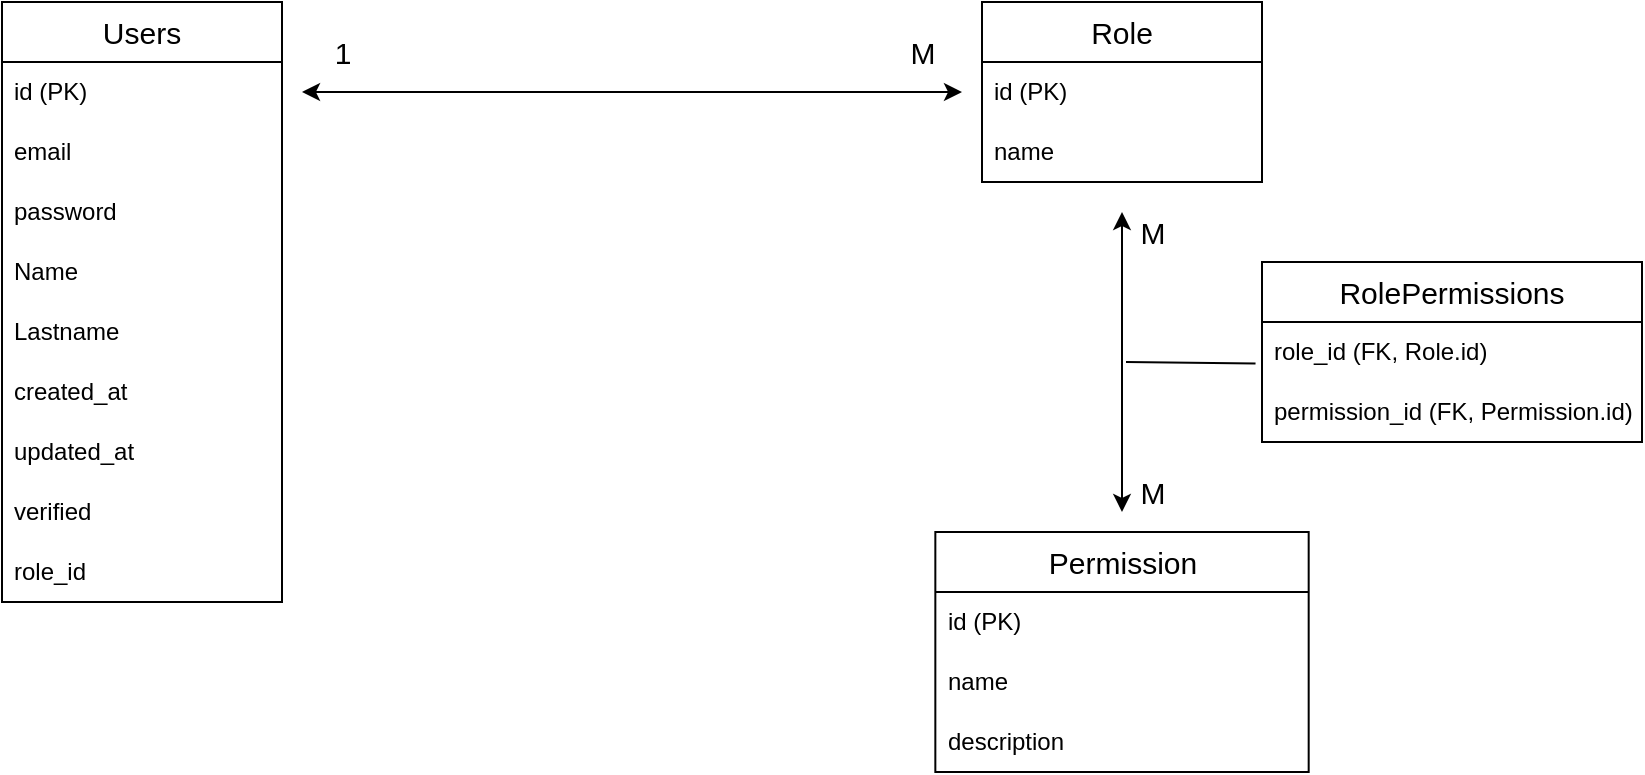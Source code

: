 <mxfile version="20.8.10" type="device"><diagram name="Página-1" id="5JbE0YPwjtw_ZdSgKkAG"><mxGraphModel dx="989" dy="-1044" grid="1" gridSize="10" guides="1" tooltips="1" connect="1" arrows="1" fold="1" page="1" pageScale="1" pageWidth="1169" pageHeight="827" math="0" shadow="0"><root><mxCell id="0"/><mxCell id="1" parent="0"/><mxCell id="_2K2jgz-c4vT5hZxuE_W-1" value="Users" style="swimlane;fontStyle=0;childLayout=stackLayout;horizontal=1;startSize=30;horizontalStack=0;resizeParent=1;resizeParentMax=0;resizeLast=0;collapsible=1;marginBottom=0;whiteSpace=wrap;html=1;fontSize=15;" parent="1" vertex="1"><mxGeometry x="250" y="1860" width="140" height="300" as="geometry"/></mxCell><mxCell id="_2K2jgz-c4vT5hZxuE_W-2" value="id (PK)" style="text;strokeColor=none;fillColor=none;align=left;verticalAlign=middle;spacingLeft=4;spacingRight=4;overflow=hidden;points=[[0,0.5],[1,0.5]];portConstraint=eastwest;rotatable=0;whiteSpace=wrap;html=1;" parent="_2K2jgz-c4vT5hZxuE_W-1" vertex="1"><mxGeometry y="30" width="140" height="30" as="geometry"/></mxCell><mxCell id="_2K2jgz-c4vT5hZxuE_W-3" value="email" style="text;strokeColor=none;fillColor=none;align=left;verticalAlign=middle;spacingLeft=4;spacingRight=4;overflow=hidden;points=[[0,0.5],[1,0.5]];portConstraint=eastwest;rotatable=0;whiteSpace=wrap;html=1;" parent="_2K2jgz-c4vT5hZxuE_W-1" vertex="1"><mxGeometry y="60" width="140" height="30" as="geometry"/></mxCell><mxCell id="_2K2jgz-c4vT5hZxuE_W-4" value="password" style="text;strokeColor=none;fillColor=none;align=left;verticalAlign=middle;spacingLeft=4;spacingRight=4;overflow=hidden;points=[[0,0.5],[1,0.5]];portConstraint=eastwest;rotatable=0;whiteSpace=wrap;html=1;" parent="_2K2jgz-c4vT5hZxuE_W-1" vertex="1"><mxGeometry y="90" width="140" height="30" as="geometry"/></mxCell><mxCell id="_2K2jgz-c4vT5hZxuE_W-6" value="Name" style="text;strokeColor=none;fillColor=none;align=left;verticalAlign=middle;spacingLeft=4;spacingRight=4;overflow=hidden;points=[[0,0.5],[1,0.5]];portConstraint=eastwest;rotatable=0;whiteSpace=wrap;html=1;" parent="_2K2jgz-c4vT5hZxuE_W-1" vertex="1"><mxGeometry y="120" width="140" height="30" as="geometry"/></mxCell><mxCell id="_2K2jgz-c4vT5hZxuE_W-7" value="Lastname" style="text;strokeColor=none;fillColor=none;align=left;verticalAlign=middle;spacingLeft=4;spacingRight=4;overflow=hidden;points=[[0,0.5],[1,0.5]];portConstraint=eastwest;rotatable=0;whiteSpace=wrap;html=1;" parent="_2K2jgz-c4vT5hZxuE_W-1" vertex="1"><mxGeometry y="150" width="140" height="30" as="geometry"/></mxCell><mxCell id="_2K2jgz-c4vT5hZxuE_W-8" value="created_at" style="text;strokeColor=none;fillColor=none;align=left;verticalAlign=middle;spacingLeft=4;spacingRight=4;overflow=hidden;points=[[0,0.5],[1,0.5]];portConstraint=eastwest;rotatable=0;whiteSpace=wrap;html=1;" parent="_2K2jgz-c4vT5hZxuE_W-1" vertex="1"><mxGeometry y="180" width="140" height="30" as="geometry"/></mxCell><mxCell id="_2K2jgz-c4vT5hZxuE_W-9" value="updated_at" style="text;strokeColor=none;fillColor=none;align=left;verticalAlign=middle;spacingLeft=4;spacingRight=4;overflow=hidden;points=[[0,0.5],[1,0.5]];portConstraint=eastwest;rotatable=0;whiteSpace=wrap;html=1;" parent="_2K2jgz-c4vT5hZxuE_W-1" vertex="1"><mxGeometry y="210" width="140" height="30" as="geometry"/></mxCell><mxCell id="_2K2jgz-c4vT5hZxuE_W-37" value="verified" style="text;strokeColor=none;fillColor=none;align=left;verticalAlign=middle;spacingLeft=4;spacingRight=4;overflow=hidden;points=[[0,0.5],[1,0.5]];portConstraint=eastwest;rotatable=0;whiteSpace=wrap;html=1;" parent="_2K2jgz-c4vT5hZxuE_W-1" vertex="1"><mxGeometry y="240" width="140" height="30" as="geometry"/></mxCell><mxCell id="gDhZrjcvBihLGy1lq-t_-1" value="role_id" style="text;strokeColor=none;fillColor=none;align=left;verticalAlign=middle;spacingLeft=4;spacingRight=4;overflow=hidden;points=[[0,0.5],[1,0.5]];portConstraint=eastwest;rotatable=0;whiteSpace=wrap;html=1;" vertex="1" parent="_2K2jgz-c4vT5hZxuE_W-1"><mxGeometry y="270" width="140" height="30" as="geometry"/></mxCell><mxCell id="_2K2jgz-c4vT5hZxuE_W-10" value="Role" style="swimlane;fontStyle=0;childLayout=stackLayout;horizontal=1;startSize=30;horizontalStack=0;resizeParent=1;resizeParentMax=0;resizeLast=0;collapsible=1;marginBottom=0;whiteSpace=wrap;html=1;fontSize=15;" parent="1" vertex="1"><mxGeometry x="740" y="1860" width="140" height="90" as="geometry"/></mxCell><mxCell id="_2K2jgz-c4vT5hZxuE_W-11" value="id (PK)" style="text;strokeColor=none;fillColor=none;align=left;verticalAlign=middle;spacingLeft=4;spacingRight=4;overflow=hidden;points=[[0,0.5],[1,0.5]];portConstraint=eastwest;rotatable=0;whiteSpace=wrap;html=1;" parent="_2K2jgz-c4vT5hZxuE_W-10" vertex="1"><mxGeometry y="30" width="140" height="30" as="geometry"/></mxCell><mxCell id="_2K2jgz-c4vT5hZxuE_W-12" value="name" style="text;strokeColor=none;fillColor=none;align=left;verticalAlign=middle;spacingLeft=4;spacingRight=4;overflow=hidden;points=[[0,0.5],[1,0.5]];portConstraint=eastwest;rotatable=0;whiteSpace=wrap;html=1;" parent="_2K2jgz-c4vT5hZxuE_W-10" vertex="1"><mxGeometry y="60" width="140" height="30" as="geometry"/></mxCell><mxCell id="_2K2jgz-c4vT5hZxuE_W-21" value="Permission" style="swimlane;fontStyle=0;childLayout=stackLayout;horizontal=1;startSize=30;horizontalStack=0;resizeParent=1;resizeParentMax=0;resizeLast=0;collapsible=1;marginBottom=0;whiteSpace=wrap;html=1;fontSize=15;" parent="1" vertex="1"><mxGeometry x="716.67" y="2125" width="186.67" height="120" as="geometry"/></mxCell><mxCell id="_2K2jgz-c4vT5hZxuE_W-22" value="id (PK)" style="text;strokeColor=none;fillColor=none;align=left;verticalAlign=middle;spacingLeft=4;spacingRight=4;overflow=hidden;points=[[0,0.5],[1,0.5]];portConstraint=eastwest;rotatable=0;whiteSpace=wrap;html=1;" parent="_2K2jgz-c4vT5hZxuE_W-21" vertex="1"><mxGeometry y="30" width="186.67" height="30" as="geometry"/></mxCell><mxCell id="_2K2jgz-c4vT5hZxuE_W-23" value="name" style="text;strokeColor=none;fillColor=none;align=left;verticalAlign=middle;spacingLeft=4;spacingRight=4;overflow=hidden;points=[[0,0.5],[1,0.5]];portConstraint=eastwest;rotatable=0;whiteSpace=wrap;html=1;" parent="_2K2jgz-c4vT5hZxuE_W-21" vertex="1"><mxGeometry y="60" width="186.67" height="30" as="geometry"/></mxCell><mxCell id="_2K2jgz-c4vT5hZxuE_W-24" value="description" style="text;strokeColor=none;fillColor=none;align=left;verticalAlign=middle;spacingLeft=4;spacingRight=4;overflow=hidden;points=[[0,0.5],[1,0.5]];portConstraint=eastwest;rotatable=0;whiteSpace=wrap;html=1;" parent="_2K2jgz-c4vT5hZxuE_W-21" vertex="1"><mxGeometry y="90" width="186.67" height="30" as="geometry"/></mxCell><mxCell id="_2K2jgz-c4vT5hZxuE_W-26" value="" style="endArrow=classic;startArrow=classic;html=1;rounded=0;fontSize=15;" parent="1" edge="1"><mxGeometry width="50" height="50" relative="1" as="geometry"><mxPoint x="810" y="2115" as="sourcePoint"/><mxPoint x="810" y="1965" as="targetPoint"/></mxGeometry></mxCell><mxCell id="_2K2jgz-c4vT5hZxuE_W-27" value="M" style="text;html=1;align=center;verticalAlign=middle;resizable=0;points=[];autosize=1;strokeColor=none;fillColor=none;fontSize=15;" parent="1" vertex="1"><mxGeometry x="805" y="1960" width="40" height="30" as="geometry"/></mxCell><mxCell id="_2K2jgz-c4vT5hZxuE_W-28" value="M" style="text;html=1;align=center;verticalAlign=middle;resizable=0;points=[];autosize=1;strokeColor=none;fillColor=none;fontSize=15;" parent="1" vertex="1"><mxGeometry x="805" y="2090" width="40" height="30" as="geometry"/></mxCell><mxCell id="_2K2jgz-c4vT5hZxuE_W-29" value="" style="endArrow=classic;startArrow=classic;html=1;rounded=0;fontSize=15;" parent="1" edge="1"><mxGeometry width="50" height="50" relative="1" as="geometry"><mxPoint x="400" y="1905" as="sourcePoint"/><mxPoint x="730" y="1905" as="targetPoint"/></mxGeometry></mxCell><mxCell id="_2K2jgz-c4vT5hZxuE_W-30" value="1" style="text;html=1;align=center;verticalAlign=middle;resizable=0;points=[];autosize=1;strokeColor=none;fillColor=none;fontSize=15;" parent="1" vertex="1"><mxGeometry x="405" y="1870" width="30" height="30" as="geometry"/></mxCell><mxCell id="_2K2jgz-c4vT5hZxuE_W-31" value="M" style="text;html=1;align=center;verticalAlign=middle;resizable=0;points=[];autosize=1;strokeColor=none;fillColor=none;fontSize=15;" parent="1" vertex="1"><mxGeometry x="690" y="1870" width="40" height="30" as="geometry"/></mxCell><mxCell id="_2K2jgz-c4vT5hZxuE_W-34" value="RolePermissions" style="swimlane;fontStyle=0;childLayout=stackLayout;horizontal=1;startSize=30;horizontalStack=0;resizeParent=1;resizeParentMax=0;resizeLast=0;collapsible=1;marginBottom=0;whiteSpace=wrap;html=1;fontSize=15;" parent="1" vertex="1"><mxGeometry x="880" y="1990" width="190" height="90" as="geometry"/></mxCell><mxCell id="_2K2jgz-c4vT5hZxuE_W-36" value="role_id (FK, Role.id)" style="text;strokeColor=none;fillColor=none;align=left;verticalAlign=middle;spacingLeft=4;spacingRight=4;overflow=hidden;points=[[0,0.5],[1,0.5]];portConstraint=eastwest;rotatable=0;whiteSpace=wrap;html=1;" parent="_2K2jgz-c4vT5hZxuE_W-34" vertex="1"><mxGeometry y="30" width="190" height="30" as="geometry"/></mxCell><mxCell id="_2K2jgz-c4vT5hZxuE_W-35" value="permission_id (FK, Permission.id)" style="text;strokeColor=none;fillColor=none;align=left;verticalAlign=middle;spacingLeft=4;spacingRight=4;overflow=hidden;points=[[0,0.5],[1,0.5]];portConstraint=eastwest;rotatable=0;whiteSpace=wrap;html=1;" parent="_2K2jgz-c4vT5hZxuE_W-34" vertex="1"><mxGeometry y="60" width="190" height="30" as="geometry"/></mxCell><mxCell id="_2K2jgz-c4vT5hZxuE_W-38" value="" style="endArrow=none;html=1;rounded=0;fontSize=15;entryX=-0.017;entryY=0.69;entryDx=0;entryDy=0;entryPerimeter=0;" parent="1" target="_2K2jgz-c4vT5hZxuE_W-36" edge="1"><mxGeometry width="50" height="50" relative="1" as="geometry"><mxPoint x="812" y="2040" as="sourcePoint"/><mxPoint x="844.68" y="2010" as="targetPoint"/></mxGeometry></mxCell></root></mxGraphModel></diagram></mxfile>